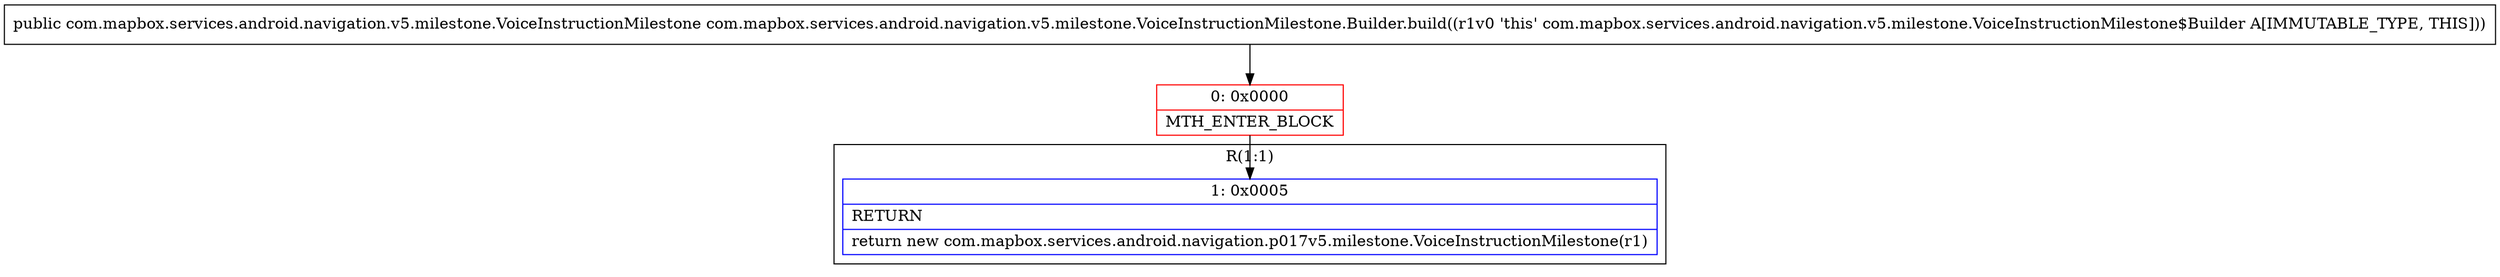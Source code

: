 digraph "CFG forcom.mapbox.services.android.navigation.v5.milestone.VoiceInstructionMilestone.Builder.build()Lcom\/mapbox\/services\/android\/navigation\/v5\/milestone\/VoiceInstructionMilestone;" {
subgraph cluster_Region_1366769962 {
label = "R(1:1)";
node [shape=record,color=blue];
Node_1 [shape=record,label="{1\:\ 0x0005|RETURN\l|return new com.mapbox.services.android.navigation.p017v5.milestone.VoiceInstructionMilestone(r1)\l}"];
}
Node_0 [shape=record,color=red,label="{0\:\ 0x0000|MTH_ENTER_BLOCK\l}"];
MethodNode[shape=record,label="{public com.mapbox.services.android.navigation.v5.milestone.VoiceInstructionMilestone com.mapbox.services.android.navigation.v5.milestone.VoiceInstructionMilestone.Builder.build((r1v0 'this' com.mapbox.services.android.navigation.v5.milestone.VoiceInstructionMilestone$Builder A[IMMUTABLE_TYPE, THIS])) }"];
MethodNode -> Node_0;
Node_0 -> Node_1;
}

